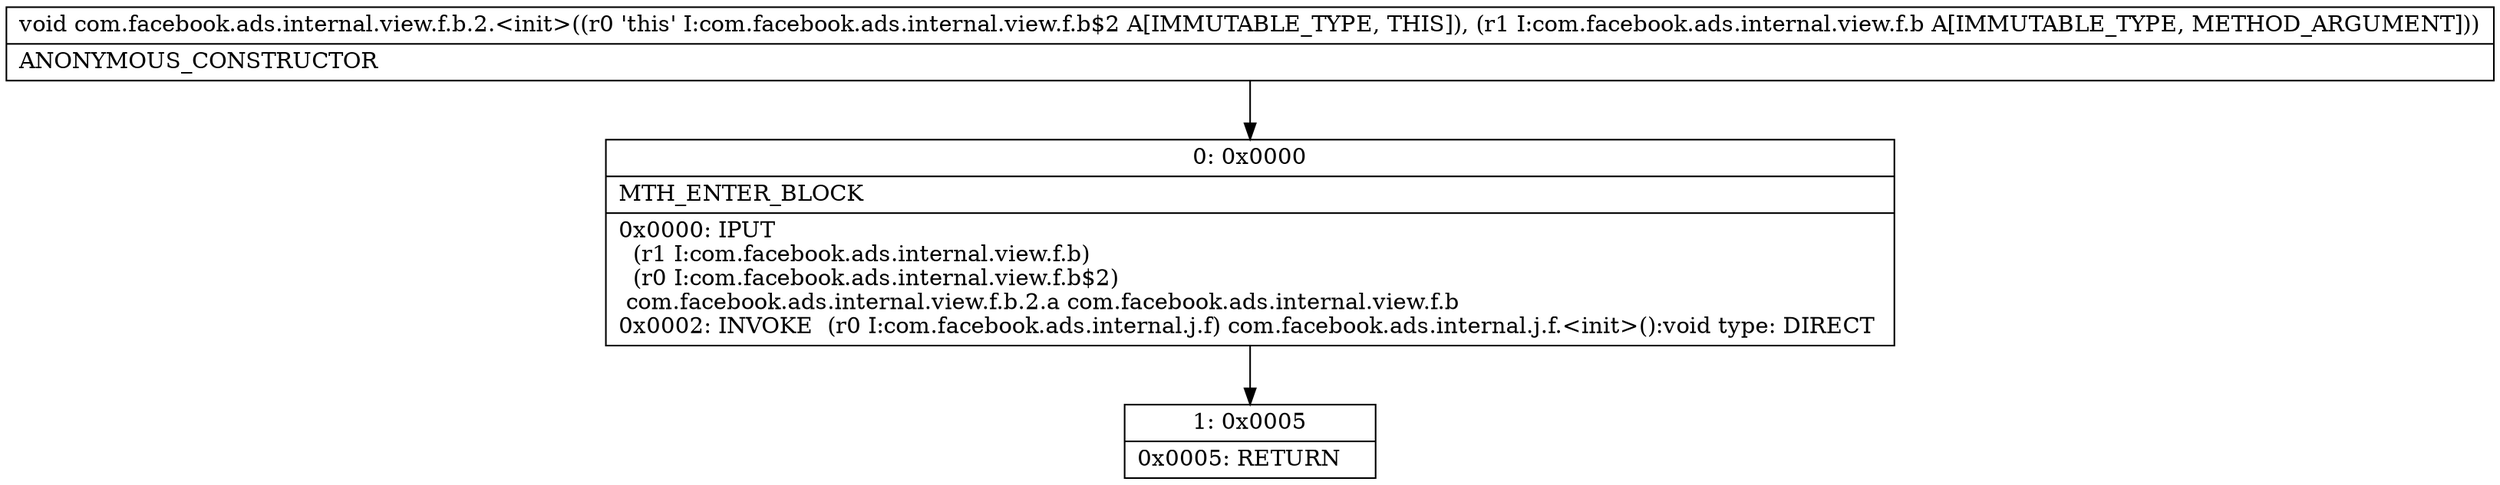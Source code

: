 digraph "CFG forcom.facebook.ads.internal.view.f.b.2.\<init\>(Lcom\/facebook\/ads\/internal\/view\/f\/b;)V" {
Node_0 [shape=record,label="{0\:\ 0x0000|MTH_ENTER_BLOCK\l|0x0000: IPUT  \l  (r1 I:com.facebook.ads.internal.view.f.b)\l  (r0 I:com.facebook.ads.internal.view.f.b$2)\l com.facebook.ads.internal.view.f.b.2.a com.facebook.ads.internal.view.f.b \l0x0002: INVOKE  (r0 I:com.facebook.ads.internal.j.f) com.facebook.ads.internal.j.f.\<init\>():void type: DIRECT \l}"];
Node_1 [shape=record,label="{1\:\ 0x0005|0x0005: RETURN   \l}"];
MethodNode[shape=record,label="{void com.facebook.ads.internal.view.f.b.2.\<init\>((r0 'this' I:com.facebook.ads.internal.view.f.b$2 A[IMMUTABLE_TYPE, THIS]), (r1 I:com.facebook.ads.internal.view.f.b A[IMMUTABLE_TYPE, METHOD_ARGUMENT]))  | ANONYMOUS_CONSTRUCTOR\l}"];
MethodNode -> Node_0;
Node_0 -> Node_1;
}

